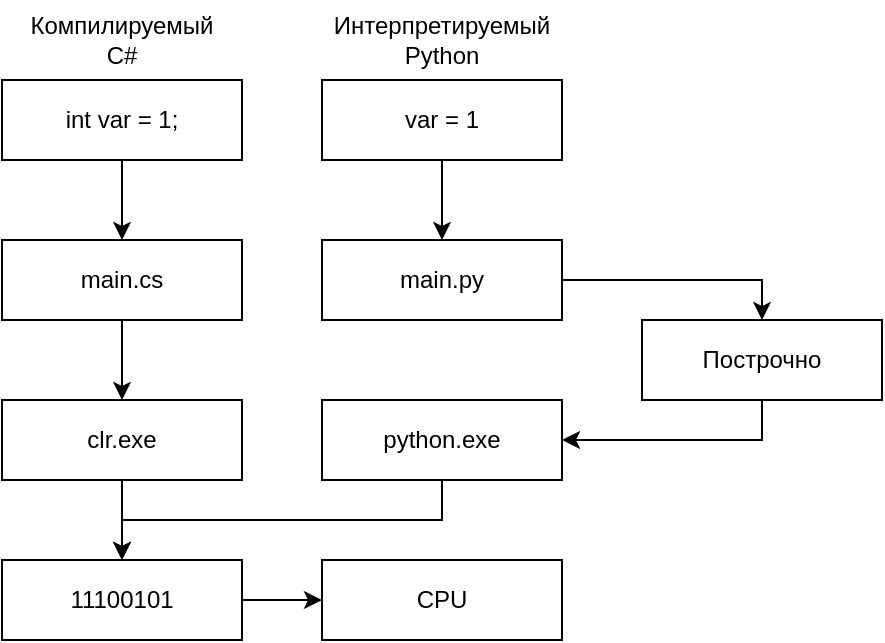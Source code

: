 <mxfile version="12.9.13" type="device"><diagram id="rwFhKJCTaWqy9ht9OPko" name="Компилируемый VS Интерпретируемый"><mxGraphModel dx="1086" dy="806" grid="1" gridSize="10" guides="1" tooltips="1" connect="1" arrows="1" fold="1" page="1" pageScale="1" pageWidth="827" pageHeight="1169" math="0" shadow="0"><root><mxCell id="0"/><mxCell id="1" parent="0"/><mxCell id="iFtUt99Y0w2-ZO0i7Rfx-17" value="" style="edgeStyle=orthogonalEdgeStyle;rounded=0;orthogonalLoop=1;jettySize=auto;html=1;" edge="1" parent="1" source="iFtUt99Y0w2-ZO0i7Rfx-2" target="iFtUt99Y0w2-ZO0i7Rfx-16"><mxGeometry relative="1" as="geometry"/></mxCell><mxCell id="iFtUt99Y0w2-ZO0i7Rfx-2" value="var = 1" style="rounded=0;whiteSpace=wrap;html=1;" vertex="1" parent="1"><mxGeometry x="240" y="80" width="120" height="40" as="geometry"/></mxCell><mxCell id="iFtUt99Y0w2-ZO0i7Rfx-20" value="" style="edgeStyle=orthogonalEdgeStyle;rounded=0;orthogonalLoop=1;jettySize=auto;html=1;" edge="1" parent="1" source="iFtUt99Y0w2-ZO0i7Rfx-16" target="iFtUt99Y0w2-ZO0i7Rfx-19"><mxGeometry relative="1" as="geometry"><Array as="points"><mxPoint x="460" y="180"/></Array></mxGeometry></mxCell><mxCell id="iFtUt99Y0w2-ZO0i7Rfx-16" value="main.py" style="rounded=0;whiteSpace=wrap;html=1;" vertex="1" parent="1"><mxGeometry x="240" y="160" width="120" height="40" as="geometry"/></mxCell><mxCell id="iFtUt99Y0w2-ZO0i7Rfx-21" style="edgeStyle=orthogonalEdgeStyle;rounded=0;orthogonalLoop=1;jettySize=auto;html=1;entryX=1;entryY=0.5;entryDx=0;entryDy=0;" edge="1" parent="1" source="iFtUt99Y0w2-ZO0i7Rfx-19" target="iFtUt99Y0w2-ZO0i7Rfx-10"><mxGeometry relative="1" as="geometry"><Array as="points"><mxPoint x="460" y="260"/></Array></mxGeometry></mxCell><mxCell id="iFtUt99Y0w2-ZO0i7Rfx-19" value="Построчно" style="rounded=0;whiteSpace=wrap;html=1;" vertex="1" parent="1"><mxGeometry x="400" y="200" width="120" height="40" as="geometry"/></mxCell><mxCell id="iFtUt99Y0w2-ZO0i7Rfx-3" value="CPU" style="rounded=0;whiteSpace=wrap;html=1;" vertex="1" parent="1"><mxGeometry x="240" y="320" width="120" height="40" as="geometry"/></mxCell><mxCell id="iFtUt99Y0w2-ZO0i7Rfx-4" value="Компилируемый&lt;br&gt;C#" style="text;html=1;strokeColor=none;fillColor=none;align=center;verticalAlign=middle;whiteSpace=wrap;rounded=0;" vertex="1" parent="1"><mxGeometry x="80" y="40" width="120" height="40" as="geometry"/></mxCell><mxCell id="iFtUt99Y0w2-ZO0i7Rfx-15" value="" style="edgeStyle=orthogonalEdgeStyle;rounded=0;orthogonalLoop=1;jettySize=auto;html=1;" edge="1" parent="1" source="iFtUt99Y0w2-ZO0i7Rfx-5" target="iFtUt99Y0w2-ZO0i7Rfx-14"><mxGeometry relative="1" as="geometry"/></mxCell><mxCell id="iFtUt99Y0w2-ZO0i7Rfx-5" value="int var = 1;" style="rounded=0;whiteSpace=wrap;html=1;" vertex="1" parent="1"><mxGeometry x="80" y="80" width="120" height="40" as="geometry"/></mxCell><mxCell id="iFtUt99Y0w2-ZO0i7Rfx-18" style="edgeStyle=orthogonalEdgeStyle;rounded=0;orthogonalLoop=1;jettySize=auto;html=1;" edge="1" parent="1" source="iFtUt99Y0w2-ZO0i7Rfx-14" target="iFtUt99Y0w2-ZO0i7Rfx-9"><mxGeometry relative="1" as="geometry"/></mxCell><mxCell id="iFtUt99Y0w2-ZO0i7Rfx-14" value="main.cs" style="rounded=0;whiteSpace=wrap;html=1;" vertex="1" parent="1"><mxGeometry x="80" y="160" width="120" height="40" as="geometry"/></mxCell><mxCell id="iFtUt99Y0w2-ZO0i7Rfx-6" value="Интерпретируемый&lt;br&gt;Python" style="text;html=1;strokeColor=none;fillColor=none;align=center;verticalAlign=middle;whiteSpace=wrap;rounded=0;" vertex="1" parent="1"><mxGeometry x="240" y="40" width="120" height="40" as="geometry"/></mxCell><mxCell id="iFtUt99Y0w2-ZO0i7Rfx-8" style="edgeStyle=orthogonalEdgeStyle;rounded=0;orthogonalLoop=1;jettySize=auto;html=1;entryX=0;entryY=0.5;entryDx=0;entryDy=0;" edge="1" parent="1" source="iFtUt99Y0w2-ZO0i7Rfx-7" target="iFtUt99Y0w2-ZO0i7Rfx-3"><mxGeometry relative="1" as="geometry"/></mxCell><mxCell id="iFtUt99Y0w2-ZO0i7Rfx-7" value="11100101" style="rounded=0;whiteSpace=wrap;html=1;" vertex="1" parent="1"><mxGeometry x="80" y="320" width="120" height="40" as="geometry"/></mxCell><mxCell id="iFtUt99Y0w2-ZO0i7Rfx-11" style="edgeStyle=orthogonalEdgeStyle;rounded=0;orthogonalLoop=1;jettySize=auto;html=1;entryX=0.5;entryY=0;entryDx=0;entryDy=0;" edge="1" parent="1" source="iFtUt99Y0w2-ZO0i7Rfx-9" target="iFtUt99Y0w2-ZO0i7Rfx-7"><mxGeometry relative="1" as="geometry"/></mxCell><mxCell id="iFtUt99Y0w2-ZO0i7Rfx-9" value="clr.exe" style="rounded=0;whiteSpace=wrap;html=1;" vertex="1" parent="1"><mxGeometry x="80" y="240" width="120" height="40" as="geometry"/></mxCell><mxCell id="iFtUt99Y0w2-ZO0i7Rfx-12" style="edgeStyle=orthogonalEdgeStyle;rounded=0;orthogonalLoop=1;jettySize=auto;html=1;entryX=0.5;entryY=0;entryDx=0;entryDy=0;" edge="1" parent="1" source="iFtUt99Y0w2-ZO0i7Rfx-10" target="iFtUt99Y0w2-ZO0i7Rfx-7"><mxGeometry relative="1" as="geometry"><Array as="points"><mxPoint x="300" y="300"/><mxPoint x="140" y="300"/></Array></mxGeometry></mxCell><mxCell id="iFtUt99Y0w2-ZO0i7Rfx-10" value="python.exe" style="rounded=0;whiteSpace=wrap;html=1;" vertex="1" parent="1"><mxGeometry x="240" y="240" width="120" height="40" as="geometry"/></mxCell></root></mxGraphModel></diagram></mxfile>